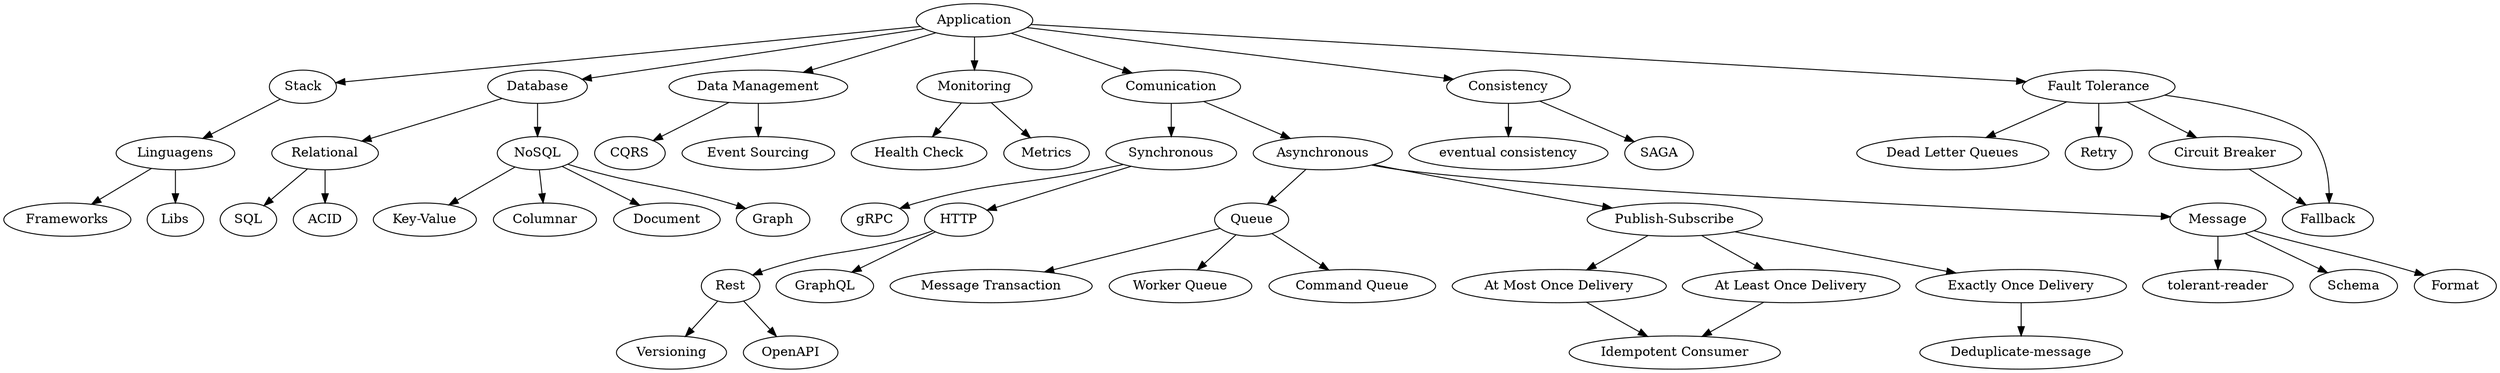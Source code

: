 // Microservices Application Roadmap
digraph {
	application [label=Application]
	application -> stack
	application -> db
	application -> "data-management"
	application -> monitoring
	application -> comunication
	application -> consistency
	stack [label=Stack]
	linguagens [label=Linguagens]
	framework [label=Frameworks]
	lib [label=Libs]
	stack -> linguagens
	linguagens -> framework
	linguagens -> lib
	db [label=Database]
	db -> relational
	db -> nosql
	nosql [label=NoSQL]
	"key-value" [label="Key-Value"]
	columnar [label=Columnar]
	document [label=Document]
	"graph" [label="Graph"]
	nosql -> "key-value"
	nosql -> columnar
	nosql -> document
	nosql -> "graph"
	relational [label=Relational]
	sql [label=SQL]
	acid [label=ACID]
	relational -> sql
	relational -> acid
	"data-management" [label="Data Management"]
	cqrs [label=CQRS]
	"event-sourcing" [label="Event Sourcing"]
	"data-management" -> cqrs
	"data-management" -> "event-sourcing"
	monitoring [label=Monitoring]
	"health-check" [label="Health Check"]
	"app-metrics" [label=Metrics]
	monitoring -> "health-check"
	monitoring -> "app-metrics"
	comunication [label=Comunication]
	synchronous [label=Synchronous]
	asynchronous [label=Asynchronous]
	comunication -> synchronous
	comunication -> asynchronous
	grpc [label=gRPC]
	http [label=HTTP]
	synchronous -> http
	synchronous -> grpc
	rest [label=Rest]
	graphql [label=GraphQL]
	http -> rest
	http -> graphql
	versioning [label=Versioning]
	"open-api" [label=OpenAPI]
	rest -> versioning
	rest -> "open-api"
	queue [label=Queue]
	"pub-sub" [label="Publish-Subscribe"]
	asynchronous -> queue
	asynchronous -> "pub-sub"
	asynchronous -> messages
	"queue-transaction" [label="Message Transaction"]
	"worker-queue" [label="Worker Queue"]
	"command-queue" [label="Command Queue"]
	queue -> "queue-transaction"
	queue -> "worker-queue"
	queue -> "command-queue"
	"at-most-once-delivery" [label="At Most Once Delivery"]
	"at-least-once-delivery" [label="At Least Once Delivery"]
	"exactly-once-delivery" [label="Exactly Once Delivery"]
	"pub-sub" -> "at-most-once-delivery"
	"pub-sub" -> "at-least-once-delivery"
	"pub-sub" -> "exactly-once-delivery"
	deduplicate [label="Deduplicate-message"]
	idempotent [label="Idempotent Consumer"]
	"at-most-once-delivery" -> idempotent
	"at-least-once-delivery" -> idempotent
	"exactly-once-delivery" -> deduplicate
	messages [label=Message]
	"tolerant-reader" [label="tolerant-reader"]
	schema [label=Schema]
	"message-format" [label=Format]
	messages -> "tolerant-reader"
	messages -> schema
	messages -> "message-format"
	application -> "fault-tolerance"
	"fault-tolerance" [label="Fault Tolerance"]
	dlq [label="Dead Letter Queues"]
	retry [label=Retry]
	"app-circuit-breaker" [label="Circuit Breaker"]
	fallback [label=Fallback]
	consistency [label=Consistency]
	"eventual-consistency" [label="eventual consistency"]
	saga [label=SAGA]
	consistency -> "eventual-consistency"
	consistency -> saga
	"fault-tolerance" -> dlq
	"fault-tolerance" -> retry
	"fault-tolerance" -> "app-circuit-breaker"
	"fault-tolerance" -> fallback
	"app-circuit-breaker" -> fallback
}

